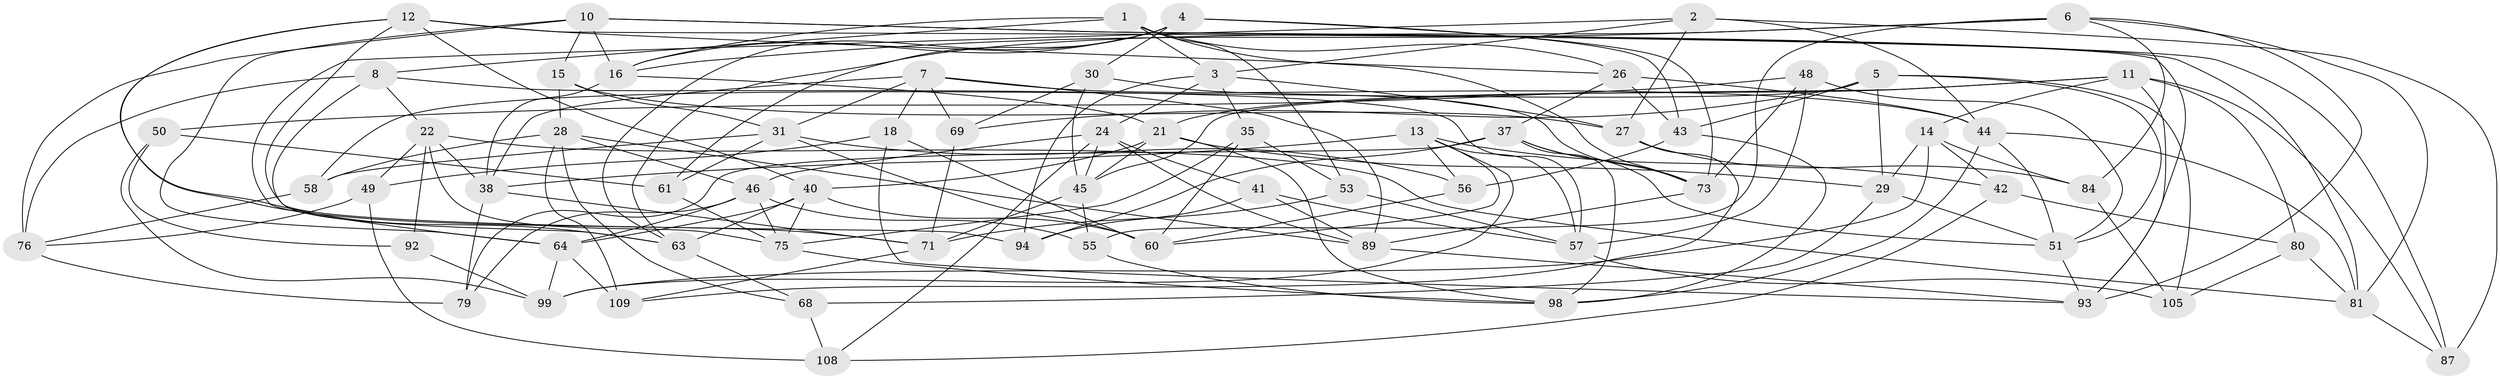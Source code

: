 // original degree distribution, {4: 1.0}
// Generated by graph-tools (version 1.1) at 2025/42/03/06/25 10:42:21]
// undirected, 68 vertices, 174 edges
graph export_dot {
graph [start="1"]
  node [color=gray90,style=filled];
  1 [super="+20"];
  2 [super="+72"];
  3 [super="+23"];
  4 [super="+34"];
  5 [super="+39"];
  6 [super="+9"];
  7 [super="+25"];
  8 [super="+104"];
  10 [super="+17"];
  11 [super="+88"];
  12 [super="+52"];
  13 [super="+65"];
  14 [super="+19"];
  15;
  16 [super="+54"];
  18;
  21 [super="+36"];
  22 [super="+110"];
  24 [super="+66"];
  26 [super="+47"];
  27 [super="+90"];
  28 [super="+33"];
  29 [super="+32"];
  30;
  31 [super="+67"];
  35;
  37 [super="+86"];
  38 [super="+85"];
  40 [super="+78"];
  41;
  42;
  43 [super="+62"];
  44 [super="+59"];
  45 [super="+74"];
  46 [super="+100"];
  48;
  49;
  50;
  51 [super="+103"];
  53;
  55;
  56;
  57 [super="+77"];
  58;
  60 [super="+91"];
  61;
  63 [super="+70"];
  64 [super="+97"];
  68;
  69;
  71 [super="+107"];
  73 [super="+83"];
  75 [super="+82"];
  76 [super="+96"];
  79;
  80;
  81 [super="+102"];
  84;
  87;
  89 [super="+95"];
  92;
  93 [super="+106"];
  94;
  98 [super="+111"];
  99 [super="+101"];
  105;
  108;
  109;
  1 -- 73;
  1 -- 16;
  1 -- 8;
  1 -- 26;
  1 -- 53;
  1 -- 3;
  2 -- 44;
  2 -- 27 [weight=2];
  2 -- 64;
  2 -- 87;
  2 -- 3;
  3 -- 35;
  3 -- 94;
  3 -- 27;
  3 -- 24;
  4 -- 30;
  4 -- 61;
  4 -- 43;
  4 -- 16;
  4 -- 63;
  4 -- 73;
  5 -- 105;
  5 -- 58;
  5 -- 43;
  5 -- 51;
  5 -- 69;
  5 -- 29;
  6 -- 55;
  6 -- 16;
  6 -- 63;
  6 -- 81;
  6 -- 84;
  6 -- 93;
  7 -- 69;
  7 -- 38;
  7 -- 89;
  7 -- 18;
  7 -- 31;
  7 -- 44;
  8 -- 76 [weight=2];
  8 -- 57;
  8 -- 63;
  8 -- 22;
  10 -- 81;
  10 -- 16;
  10 -- 15;
  10 -- 76;
  10 -- 87;
  10 -- 64;
  11 -- 80;
  11 -- 87;
  11 -- 93;
  11 -- 21;
  11 -- 45;
  11 -- 14;
  12 -- 94;
  12 -- 71;
  12 -- 40;
  12 -- 26;
  12 -- 93;
  12 -- 63;
  13 -- 60;
  13 -- 38;
  13 -- 42;
  13 -- 56;
  13 -- 99;
  13 -- 57;
  14 -- 29 [weight=2];
  14 -- 42;
  14 -- 84;
  14 -- 99;
  15 -- 31;
  15 -- 27;
  15 -- 28;
  16 -- 21;
  16 -- 38;
  18 -- 60;
  18 -- 49;
  18 -- 93;
  21 -- 45;
  21 -- 40;
  21 -- 29;
  21 -- 98;
  22 -- 49;
  22 -- 92;
  22 -- 81;
  22 -- 38;
  22 -- 75;
  24 -- 89;
  24 -- 41;
  24 -- 108;
  24 -- 46;
  24 -- 45;
  26 -- 43 [weight=2];
  26 -- 44;
  26 -- 37;
  27 -- 84;
  27 -- 109;
  28 -- 58;
  28 -- 68;
  28 -- 89;
  28 -- 109;
  28 -- 46;
  29 -- 68;
  29 -- 51;
  30 -- 73;
  30 -- 69;
  30 -- 45;
  31 -- 58;
  31 -- 61;
  31 -- 56;
  31 -- 60;
  35 -- 53;
  35 -- 60;
  35 -- 75;
  37 -- 98;
  37 -- 51;
  37 -- 94;
  37 -- 79;
  37 -- 73;
  38 -- 79;
  38 -- 71;
  40 -- 64;
  40 -- 75;
  40 -- 63;
  40 -- 60;
  41 -- 57;
  41 -- 89;
  41 -- 94;
  42 -- 80;
  42 -- 108;
  43 -- 56;
  43 -- 98;
  44 -- 81;
  44 -- 51;
  44 -- 98;
  45 -- 55;
  45 -- 71;
  46 -- 75;
  46 -- 55;
  46 -- 64;
  46 -- 79;
  48 -- 51;
  48 -- 50;
  48 -- 57;
  48 -- 73;
  49 -- 108;
  49 -- 76;
  50 -- 61;
  50 -- 92;
  50 -- 99;
  51 -- 93;
  53 -- 57;
  53 -- 71;
  55 -- 98;
  56 -- 60;
  57 -- 105;
  58 -- 76;
  61 -- 75;
  63 -- 68;
  64 -- 109;
  64 -- 99;
  68 -- 108;
  69 -- 71;
  71 -- 109;
  73 -- 89;
  75 -- 98;
  76 -- 79;
  80 -- 105;
  80 -- 81;
  81 -- 87;
  84 -- 105;
  89 -- 93;
  92 -- 99 [weight=2];
}
